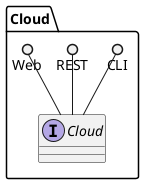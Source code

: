 @startuml

package "Cloud" {
    interface "Cloud" {

    }
    CLI ()-- "Cloud"
    REST ()-- "Cloud"
    Web ()-- "Cloud"

}


@enduml
